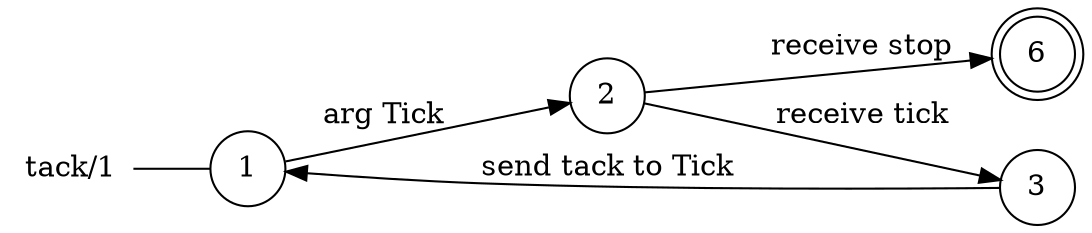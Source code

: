digraph tack {
	rankdir="LR";
	n_0 [label="tack/1", shape="plaintext"];
	n_1 [id="6", shape=doublecircle, label="6"];
	n_2 [id="1", shape=circle, label="1"];
	n_0 -> n_2 [arrowhead=none];
	n_3 [id="2", shape=circle, label="2"];
	n_4 [id="3", shape=circle, label="3"];

	n_4 -> n_2 [id="[$e|8]", label="send tack to Tick"];
	n_2 -> n_3 [id="[$e|0]", label="arg Tick"];
	n_3 -> n_1 [id="[$e|6]", label="receive stop"];
	n_3 -> n_4 [id="[$e|1]", label="receive tick"];
}
